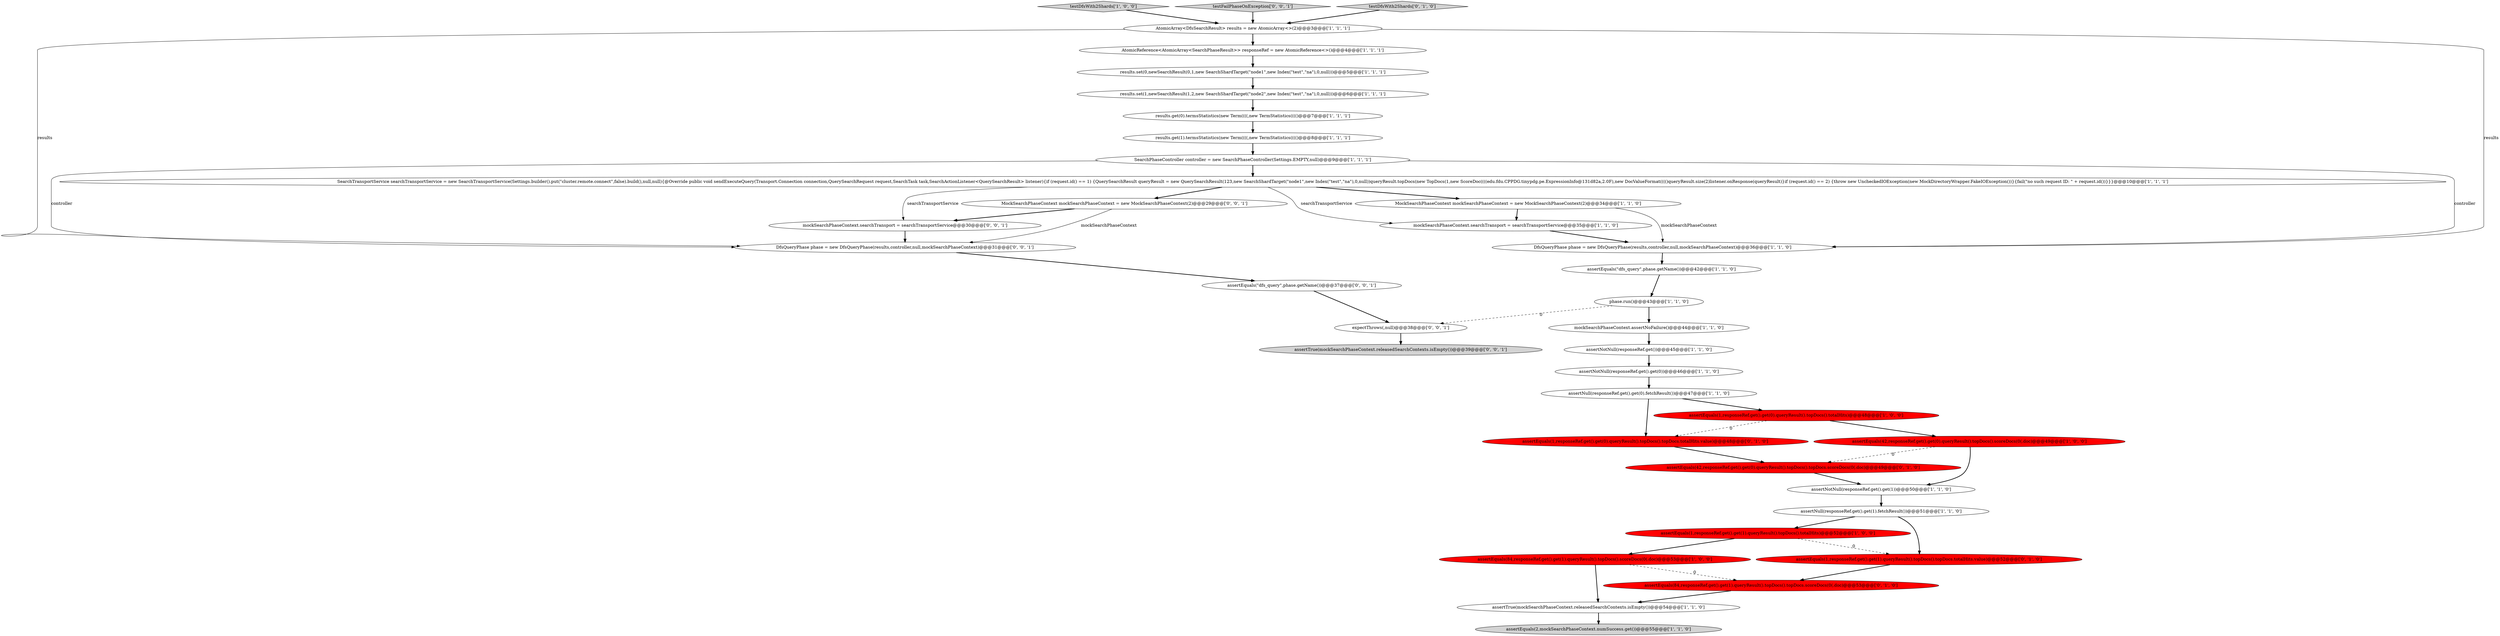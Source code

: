digraph {
8 [style = filled, label = "AtomicReference<AtomicArray<SearchPhaseResult>> responseRef = new AtomicReference<>()@@@4@@@['1', '1', '1']", fillcolor = white, shape = ellipse image = "AAA0AAABBB1BBB"];
20 [style = filled, label = "assertEquals(\"dfs_query\",phase.getName())@@@42@@@['1', '1', '0']", fillcolor = white, shape = ellipse image = "AAA0AAABBB1BBB"];
24 [style = filled, label = "testDfsWith2Shards['1', '0', '0']", fillcolor = lightgray, shape = diamond image = "AAA0AAABBB1BBB"];
29 [style = filled, label = "assertEquals(1,responseRef.get().get(0).queryResult().topDocs().topDocs.totalHits.value)@@@48@@@['0', '1', '0']", fillcolor = red, shape = ellipse image = "AAA1AAABBB2BBB"];
9 [style = filled, label = "DfsQueryPhase phase = new DfsQueryPhase(results,controller,null,mockSearchPhaseContext)@@@36@@@['1', '1', '0']", fillcolor = white, shape = ellipse image = "AAA0AAABBB1BBB"];
4 [style = filled, label = "results.get(0).termsStatistics(new Term((((,new TermStatistics(((()@@@7@@@['1', '1', '1']", fillcolor = white, shape = ellipse image = "AAA0AAABBB1BBB"];
6 [style = filled, label = "assertTrue(mockSearchPhaseContext.releasedSearchContexts.isEmpty())@@@54@@@['1', '1', '0']", fillcolor = white, shape = ellipse image = "AAA0AAABBB1BBB"];
19 [style = filled, label = "assertNull(responseRef.get().get(1).fetchResult())@@@51@@@['1', '1', '0']", fillcolor = white, shape = ellipse image = "AAA0AAABBB1BBB"];
10 [style = filled, label = "mockSearchPhaseContext.assertNoFailure()@@@44@@@['1', '1', '0']", fillcolor = white, shape = ellipse image = "AAA0AAABBB1BBB"];
23 [style = filled, label = "assertEquals(84,responseRef.get().get(1).queryResult().topDocs().scoreDocs(0(.doc)@@@53@@@['1', '0', '0']", fillcolor = red, shape = ellipse image = "AAA1AAABBB1BBB"];
0 [style = filled, label = "assertEquals(1,responseRef.get().get(1).queryResult().topDocs().totalHits)@@@52@@@['1', '0', '0']", fillcolor = red, shape = ellipse image = "AAA1AAABBB1BBB"];
1 [style = filled, label = "assertNull(responseRef.get().get(0).fetchResult())@@@47@@@['1', '1', '0']", fillcolor = white, shape = ellipse image = "AAA0AAABBB1BBB"];
5 [style = filled, label = "SearchTransportService searchTransportService = new SearchTransportService(Settings.builder().put(\"cluster.remote.connect\",false).build(),null,null){@Override public void sendExecuteQuery(Transport.Connection connection,QuerySearchRequest request,SearchTask task,SearchActionListener<QuerySearchResult> listener){if (request.id() == 1) {QuerySearchResult queryResult = new QuerySearchResult(123,new SearchShardTarget(\"node1\",new Index(\"test\",\"na\"),0,null))queryResult.topDocs(new TopDocs(1,new ScoreDoc((((edu.fdu.CPPDG.tinypdg.pe.ExpressionInfo@131d82a,2.0F),new DocValueFormat(((()queryResult.size(2)listener.onResponse(queryResult)}if (request.id() == 2) {throw new UncheckedIOException(new MockDirectoryWrapper.FakeIOException())}{fail(\"no such request ID: \" + request.id())}}}@@@10@@@['1', '1', '1']", fillcolor = white, shape = ellipse image = "AAA0AAABBB1BBB"];
34 [style = filled, label = "assertTrue(mockSearchPhaseContext.releasedSearchContexts.isEmpty())@@@39@@@['0', '0', '1']", fillcolor = lightgray, shape = ellipse image = "AAA0AAABBB3BBB"];
12 [style = filled, label = "AtomicArray<DfsSearchResult> results = new AtomicArray<>(2)@@@3@@@['1', '1', '1']", fillcolor = white, shape = ellipse image = "AAA0AAABBB1BBB"];
14 [style = filled, label = "assertNotNull(responseRef.get().get(1))@@@50@@@['1', '1', '0']", fillcolor = white, shape = ellipse image = "AAA0AAABBB1BBB"];
16 [style = filled, label = "assertEquals(2,mockSearchPhaseContext.numSuccess.get())@@@55@@@['1', '1', '0']", fillcolor = lightgray, shape = ellipse image = "AAA0AAABBB1BBB"];
13 [style = filled, label = "assertNotNull(responseRef.get().get(0))@@@46@@@['1', '1', '0']", fillcolor = white, shape = ellipse image = "AAA0AAABBB1BBB"];
22 [style = filled, label = "phase.run()@@@43@@@['1', '1', '0']", fillcolor = white, shape = ellipse image = "AAA0AAABBB1BBB"];
31 [style = filled, label = "assertEquals(\"dfs_query\",phase.getName())@@@37@@@['0', '0', '1']", fillcolor = white, shape = ellipse image = "AAA0AAABBB3BBB"];
27 [style = filled, label = "assertEquals(1,responseRef.get().get(1).queryResult().topDocs().topDocs.totalHits.value)@@@52@@@['0', '1', '0']", fillcolor = red, shape = ellipse image = "AAA1AAABBB2BBB"];
15 [style = filled, label = "mockSearchPhaseContext.searchTransport = searchTransportService@@@35@@@['1', '1', '0']", fillcolor = white, shape = ellipse image = "AAA0AAABBB1BBB"];
36 [style = filled, label = "testFailPhaseOnException['0', '0', '1']", fillcolor = lightgray, shape = diamond image = "AAA0AAABBB3BBB"];
25 [style = filled, label = "assertEquals(42,responseRef.get().get(0).queryResult().topDocs().scoreDocs(0(.doc)@@@49@@@['1', '0', '0']", fillcolor = red, shape = ellipse image = "AAA1AAABBB1BBB"];
33 [style = filled, label = "MockSearchPhaseContext mockSearchPhaseContext = new MockSearchPhaseContext(2)@@@29@@@['0', '0', '1']", fillcolor = white, shape = ellipse image = "AAA0AAABBB3BBB"];
17 [style = filled, label = "assertNotNull(responseRef.get())@@@45@@@['1', '1', '0']", fillcolor = white, shape = ellipse image = "AAA0AAABBB1BBB"];
35 [style = filled, label = "DfsQueryPhase phase = new DfsQueryPhase(results,controller,null,mockSearchPhaseContext)@@@31@@@['0', '0', '1']", fillcolor = white, shape = ellipse image = "AAA0AAABBB3BBB"];
37 [style = filled, label = "mockSearchPhaseContext.searchTransport = searchTransportService@@@30@@@['0', '0', '1']", fillcolor = white, shape = ellipse image = "AAA0AAABBB3BBB"];
26 [style = filled, label = "assertEquals(84,responseRef.get().get(1).queryResult().topDocs().topDocs.scoreDocs(0(.doc)@@@53@@@['0', '1', '0']", fillcolor = red, shape = ellipse image = "AAA1AAABBB2BBB"];
2 [style = filled, label = "results.set(0,newSearchResult(0,1,new SearchShardTarget(\"node1\",new Index(\"test\",\"na\"),0,null)))@@@5@@@['1', '1', '1']", fillcolor = white, shape = ellipse image = "AAA0AAABBB1BBB"];
30 [style = filled, label = "testDfsWith2Shards['0', '1', '0']", fillcolor = lightgray, shape = diamond image = "AAA0AAABBB2BBB"];
28 [style = filled, label = "assertEquals(42,responseRef.get().get(0).queryResult().topDocs().topDocs.scoreDocs(0(.doc)@@@49@@@['0', '1', '0']", fillcolor = red, shape = ellipse image = "AAA1AAABBB2BBB"];
3 [style = filled, label = "assertEquals(1,responseRef.get().get(0).queryResult().topDocs().totalHits)@@@48@@@['1', '0', '0']", fillcolor = red, shape = ellipse image = "AAA1AAABBB1BBB"];
32 [style = filled, label = "expectThrows(,null)@@@38@@@['0', '0', '1']", fillcolor = white, shape = ellipse image = "AAA0AAABBB3BBB"];
7 [style = filled, label = "results.get(1).termsStatistics(new Term((((,new TermStatistics(((()@@@8@@@['1', '1', '1']", fillcolor = white, shape = ellipse image = "AAA0AAABBB1BBB"];
11 [style = filled, label = "SearchPhaseController controller = new SearchPhaseController(Settings.EMPTY,null)@@@9@@@['1', '1', '1']", fillcolor = white, shape = ellipse image = "AAA0AAABBB1BBB"];
21 [style = filled, label = "MockSearchPhaseContext mockSearchPhaseContext = new MockSearchPhaseContext(2)@@@34@@@['1', '1', '0']", fillcolor = white, shape = ellipse image = "AAA0AAABBB1BBB"];
18 [style = filled, label = "results.set(1,newSearchResult(1,2,new SearchShardTarget(\"node2\",new Index(\"test\",\"na\"),0,null)))@@@6@@@['1', '1', '1']", fillcolor = white, shape = ellipse image = "AAA0AAABBB1BBB"];
3->29 [style = dashed, label="0"];
35->31 [style = bold, label=""];
24->12 [style = bold, label=""];
7->11 [style = bold, label=""];
5->33 [style = bold, label=""];
3->25 [style = bold, label=""];
31->32 [style = bold, label=""];
21->15 [style = bold, label=""];
1->3 [style = bold, label=""];
2->18 [style = bold, label=""];
14->19 [style = bold, label=""];
9->20 [style = bold, label=""];
10->17 [style = bold, label=""];
22->32 [style = dashed, label="0"];
25->14 [style = bold, label=""];
32->34 [style = bold, label=""];
36->12 [style = bold, label=""];
0->27 [style = dashed, label="0"];
23->26 [style = dashed, label="0"];
26->6 [style = bold, label=""];
5->15 [style = solid, label="searchTransportService"];
4->7 [style = bold, label=""];
13->1 [style = bold, label=""];
19->0 [style = bold, label=""];
28->14 [style = bold, label=""];
20->22 [style = bold, label=""];
29->28 [style = bold, label=""];
11->9 [style = solid, label="controller"];
5->21 [style = bold, label=""];
12->9 [style = solid, label="results"];
12->35 [style = solid, label="results"];
11->5 [style = bold, label=""];
5->37 [style = solid, label="searchTransportService"];
30->12 [style = bold, label=""];
21->9 [style = solid, label="mockSearchPhaseContext"];
0->23 [style = bold, label=""];
18->4 [style = bold, label=""];
8->2 [style = bold, label=""];
15->9 [style = bold, label=""];
12->8 [style = bold, label=""];
6->16 [style = bold, label=""];
23->6 [style = bold, label=""];
19->27 [style = bold, label=""];
33->35 [style = solid, label="mockSearchPhaseContext"];
22->10 [style = bold, label=""];
17->13 [style = bold, label=""];
25->28 [style = dashed, label="0"];
37->35 [style = bold, label=""];
1->29 [style = bold, label=""];
33->37 [style = bold, label=""];
11->35 [style = solid, label="controller"];
27->26 [style = bold, label=""];
}
